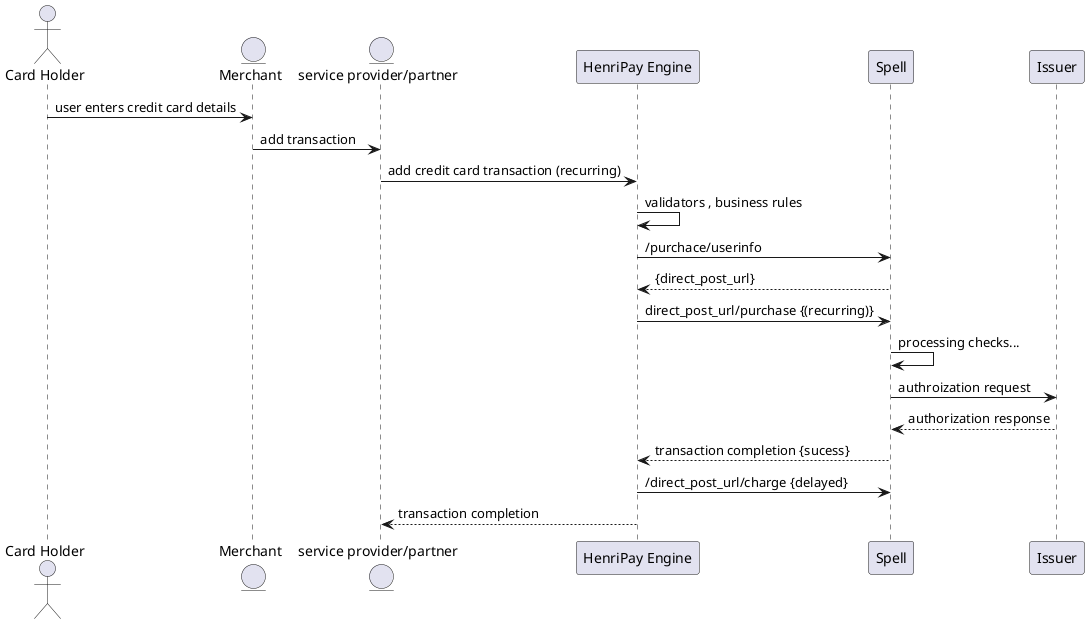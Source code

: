 @startuml
'https://plantuml.com/sequence-diagram
actor "Card Holder" as holder
entity "Merchant" as merchant
entity "service provider/partner" as mobyyou
participant "HenriPay Engine" as HenriPay
participant "Spell"
participant "Issuer" as issuer
holder->merchant: user enters credit card details
merchant-> mobyyou: add transaction
mobyyou->HenriPay: add credit card transaction (recurring)
HenriPay->HenriPay: validators , business rules
HenriPay-> "Spell": /purchace/userinfo
"Spell"--> HenriPay : {direct_post_url}
HenriPay->"Spell": direct_post_url/purchase {(recurring)}
"Spell"->"Spell": processing checks...
"Spell"-> issuer: authroization request
issuer --> "Spell" : authorization response
"Spell"-->HenriPay: transaction completion {sucess}
HenriPay->"Spell": /direct_post_url/charge {delayed}
HenriPay-->mobyyou: transaction completion

@enduml